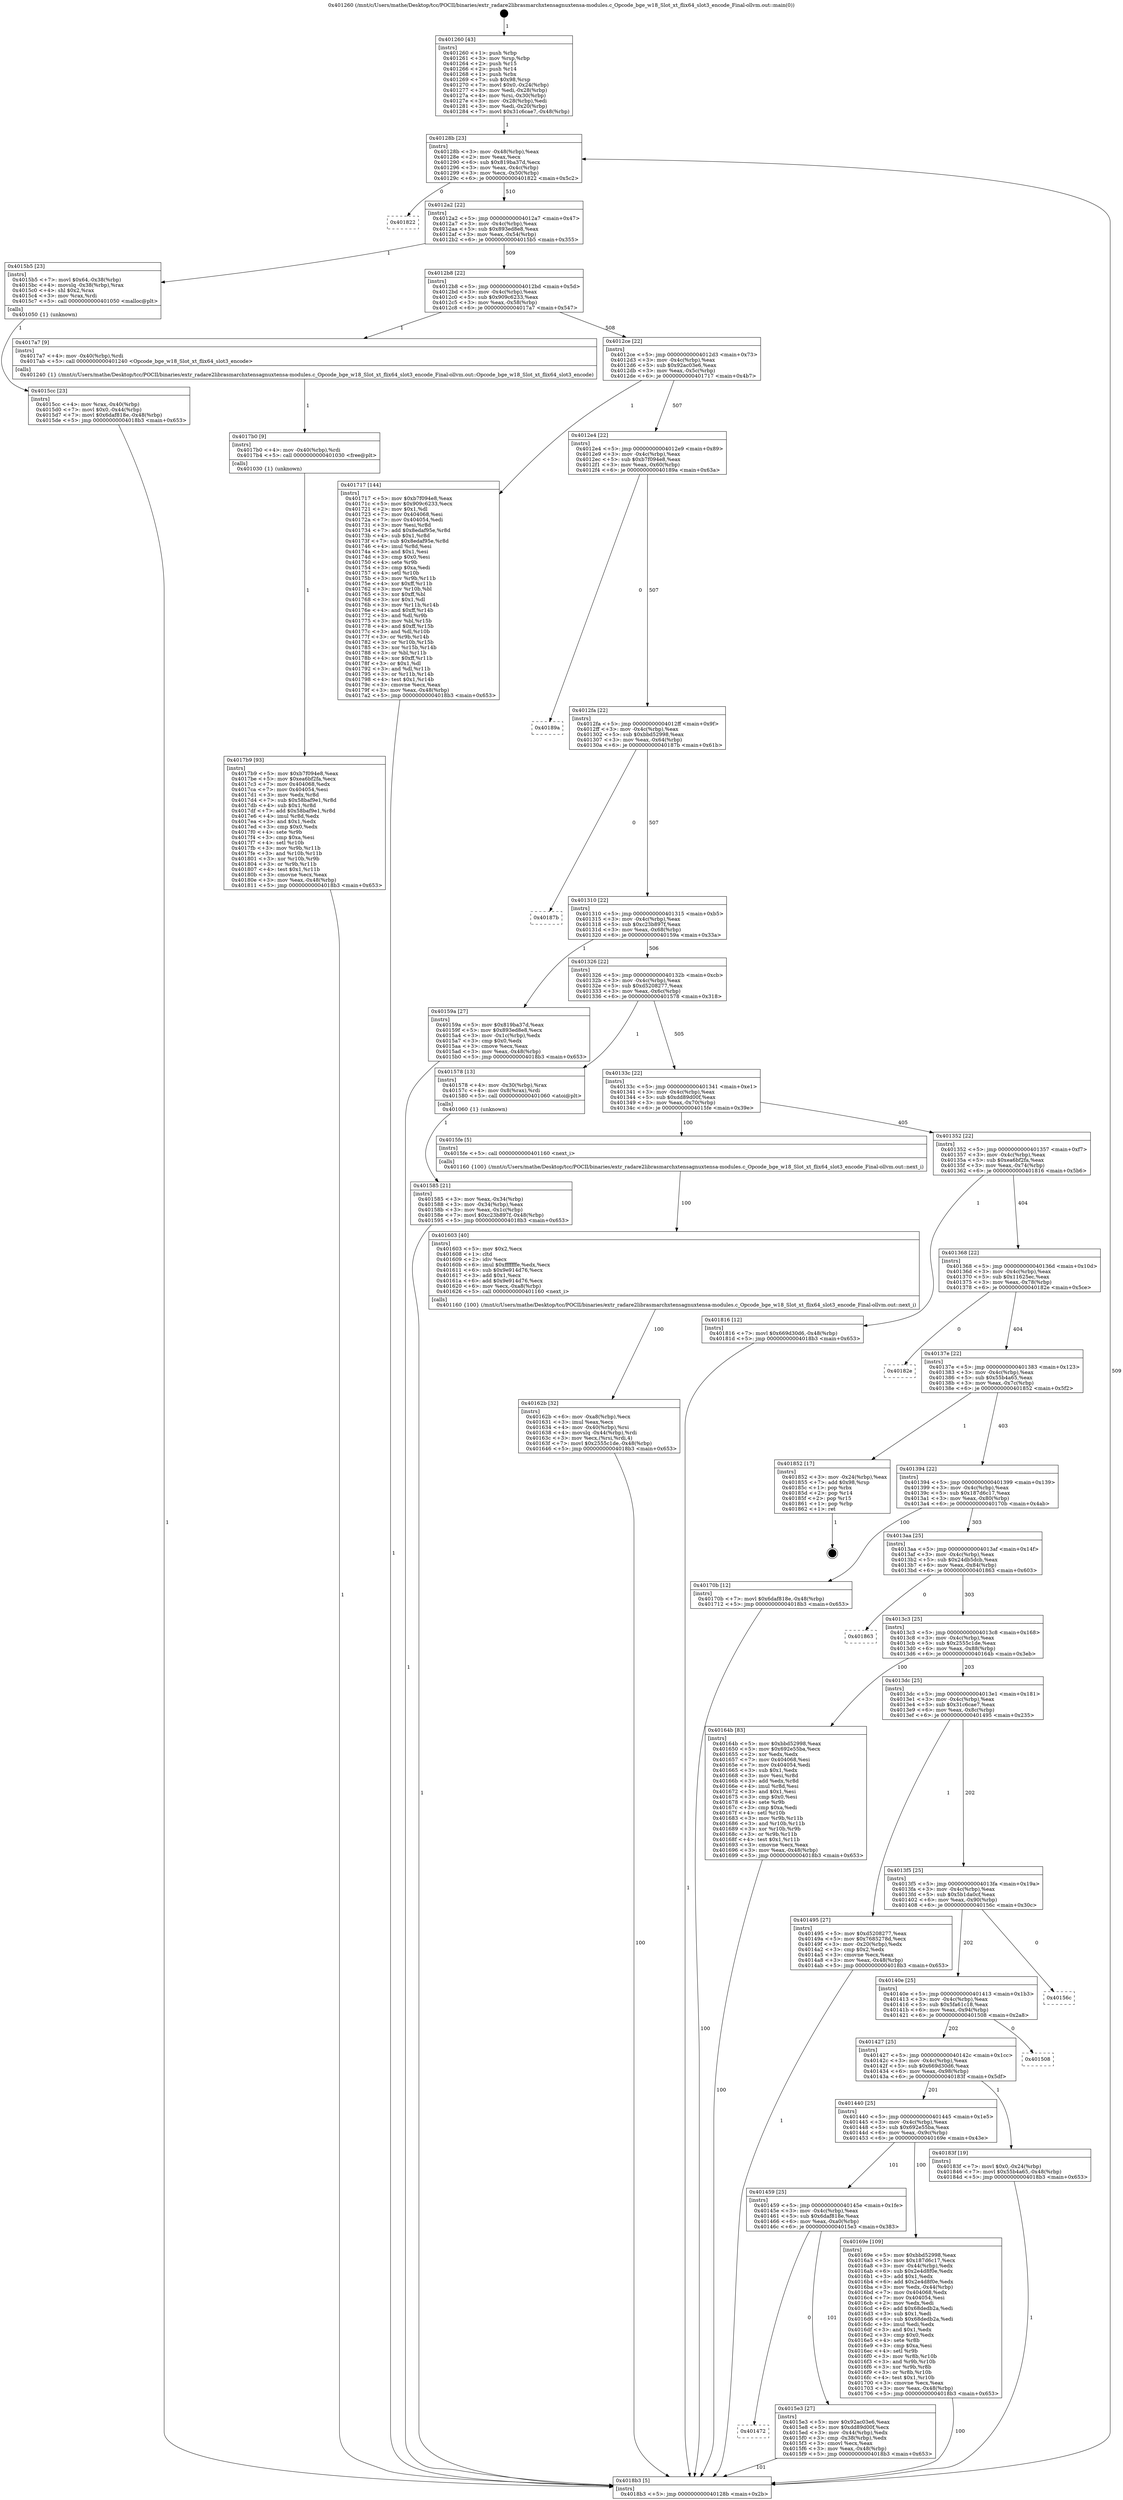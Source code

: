 digraph "0x401260" {
  label = "0x401260 (/mnt/c/Users/mathe/Desktop/tcc/POCII/binaries/extr_radare2librasmarchxtensagnuxtensa-modules.c_Opcode_bge_w18_Slot_xt_flix64_slot3_encode_Final-ollvm.out::main(0))"
  labelloc = "t"
  node[shape=record]

  Entry [label="",width=0.3,height=0.3,shape=circle,fillcolor=black,style=filled]
  "0x40128b" [label="{
     0x40128b [23]\l
     | [instrs]\l
     &nbsp;&nbsp;0x40128b \<+3\>: mov -0x48(%rbp),%eax\l
     &nbsp;&nbsp;0x40128e \<+2\>: mov %eax,%ecx\l
     &nbsp;&nbsp;0x401290 \<+6\>: sub $0x819ba37d,%ecx\l
     &nbsp;&nbsp;0x401296 \<+3\>: mov %eax,-0x4c(%rbp)\l
     &nbsp;&nbsp;0x401299 \<+3\>: mov %ecx,-0x50(%rbp)\l
     &nbsp;&nbsp;0x40129c \<+6\>: je 0000000000401822 \<main+0x5c2\>\l
  }"]
  "0x401822" [label="{
     0x401822\l
  }", style=dashed]
  "0x4012a2" [label="{
     0x4012a2 [22]\l
     | [instrs]\l
     &nbsp;&nbsp;0x4012a2 \<+5\>: jmp 00000000004012a7 \<main+0x47\>\l
     &nbsp;&nbsp;0x4012a7 \<+3\>: mov -0x4c(%rbp),%eax\l
     &nbsp;&nbsp;0x4012aa \<+5\>: sub $0x893ed8e8,%eax\l
     &nbsp;&nbsp;0x4012af \<+3\>: mov %eax,-0x54(%rbp)\l
     &nbsp;&nbsp;0x4012b2 \<+6\>: je 00000000004015b5 \<main+0x355\>\l
  }"]
  Exit [label="",width=0.3,height=0.3,shape=circle,fillcolor=black,style=filled,peripheries=2]
  "0x4015b5" [label="{
     0x4015b5 [23]\l
     | [instrs]\l
     &nbsp;&nbsp;0x4015b5 \<+7\>: movl $0x64,-0x38(%rbp)\l
     &nbsp;&nbsp;0x4015bc \<+4\>: movslq -0x38(%rbp),%rax\l
     &nbsp;&nbsp;0x4015c0 \<+4\>: shl $0x2,%rax\l
     &nbsp;&nbsp;0x4015c4 \<+3\>: mov %rax,%rdi\l
     &nbsp;&nbsp;0x4015c7 \<+5\>: call 0000000000401050 \<malloc@plt\>\l
     | [calls]\l
     &nbsp;&nbsp;0x401050 \{1\} (unknown)\l
  }"]
  "0x4012b8" [label="{
     0x4012b8 [22]\l
     | [instrs]\l
     &nbsp;&nbsp;0x4012b8 \<+5\>: jmp 00000000004012bd \<main+0x5d\>\l
     &nbsp;&nbsp;0x4012bd \<+3\>: mov -0x4c(%rbp),%eax\l
     &nbsp;&nbsp;0x4012c0 \<+5\>: sub $0x909c6233,%eax\l
     &nbsp;&nbsp;0x4012c5 \<+3\>: mov %eax,-0x58(%rbp)\l
     &nbsp;&nbsp;0x4012c8 \<+6\>: je 00000000004017a7 \<main+0x547\>\l
  }"]
  "0x4017b9" [label="{
     0x4017b9 [93]\l
     | [instrs]\l
     &nbsp;&nbsp;0x4017b9 \<+5\>: mov $0xb7f094e8,%eax\l
     &nbsp;&nbsp;0x4017be \<+5\>: mov $0xea6bf2fa,%ecx\l
     &nbsp;&nbsp;0x4017c3 \<+7\>: mov 0x404068,%edx\l
     &nbsp;&nbsp;0x4017ca \<+7\>: mov 0x404054,%esi\l
     &nbsp;&nbsp;0x4017d1 \<+3\>: mov %edx,%r8d\l
     &nbsp;&nbsp;0x4017d4 \<+7\>: sub $0x58baf9e1,%r8d\l
     &nbsp;&nbsp;0x4017db \<+4\>: sub $0x1,%r8d\l
     &nbsp;&nbsp;0x4017df \<+7\>: add $0x58baf9e1,%r8d\l
     &nbsp;&nbsp;0x4017e6 \<+4\>: imul %r8d,%edx\l
     &nbsp;&nbsp;0x4017ea \<+3\>: and $0x1,%edx\l
     &nbsp;&nbsp;0x4017ed \<+3\>: cmp $0x0,%edx\l
     &nbsp;&nbsp;0x4017f0 \<+4\>: sete %r9b\l
     &nbsp;&nbsp;0x4017f4 \<+3\>: cmp $0xa,%esi\l
     &nbsp;&nbsp;0x4017f7 \<+4\>: setl %r10b\l
     &nbsp;&nbsp;0x4017fb \<+3\>: mov %r9b,%r11b\l
     &nbsp;&nbsp;0x4017fe \<+3\>: and %r10b,%r11b\l
     &nbsp;&nbsp;0x401801 \<+3\>: xor %r10b,%r9b\l
     &nbsp;&nbsp;0x401804 \<+3\>: or %r9b,%r11b\l
     &nbsp;&nbsp;0x401807 \<+4\>: test $0x1,%r11b\l
     &nbsp;&nbsp;0x40180b \<+3\>: cmovne %ecx,%eax\l
     &nbsp;&nbsp;0x40180e \<+3\>: mov %eax,-0x48(%rbp)\l
     &nbsp;&nbsp;0x401811 \<+5\>: jmp 00000000004018b3 \<main+0x653\>\l
  }"]
  "0x4017a7" [label="{
     0x4017a7 [9]\l
     | [instrs]\l
     &nbsp;&nbsp;0x4017a7 \<+4\>: mov -0x40(%rbp),%rdi\l
     &nbsp;&nbsp;0x4017ab \<+5\>: call 0000000000401240 \<Opcode_bge_w18_Slot_xt_flix64_slot3_encode\>\l
     | [calls]\l
     &nbsp;&nbsp;0x401240 \{1\} (/mnt/c/Users/mathe/Desktop/tcc/POCII/binaries/extr_radare2librasmarchxtensagnuxtensa-modules.c_Opcode_bge_w18_Slot_xt_flix64_slot3_encode_Final-ollvm.out::Opcode_bge_w18_Slot_xt_flix64_slot3_encode)\l
  }"]
  "0x4012ce" [label="{
     0x4012ce [22]\l
     | [instrs]\l
     &nbsp;&nbsp;0x4012ce \<+5\>: jmp 00000000004012d3 \<main+0x73\>\l
     &nbsp;&nbsp;0x4012d3 \<+3\>: mov -0x4c(%rbp),%eax\l
     &nbsp;&nbsp;0x4012d6 \<+5\>: sub $0x92ac03e6,%eax\l
     &nbsp;&nbsp;0x4012db \<+3\>: mov %eax,-0x5c(%rbp)\l
     &nbsp;&nbsp;0x4012de \<+6\>: je 0000000000401717 \<main+0x4b7\>\l
  }"]
  "0x4017b0" [label="{
     0x4017b0 [9]\l
     | [instrs]\l
     &nbsp;&nbsp;0x4017b0 \<+4\>: mov -0x40(%rbp),%rdi\l
     &nbsp;&nbsp;0x4017b4 \<+5\>: call 0000000000401030 \<free@plt\>\l
     | [calls]\l
     &nbsp;&nbsp;0x401030 \{1\} (unknown)\l
  }"]
  "0x401717" [label="{
     0x401717 [144]\l
     | [instrs]\l
     &nbsp;&nbsp;0x401717 \<+5\>: mov $0xb7f094e8,%eax\l
     &nbsp;&nbsp;0x40171c \<+5\>: mov $0x909c6233,%ecx\l
     &nbsp;&nbsp;0x401721 \<+2\>: mov $0x1,%dl\l
     &nbsp;&nbsp;0x401723 \<+7\>: mov 0x404068,%esi\l
     &nbsp;&nbsp;0x40172a \<+7\>: mov 0x404054,%edi\l
     &nbsp;&nbsp;0x401731 \<+3\>: mov %esi,%r8d\l
     &nbsp;&nbsp;0x401734 \<+7\>: add $0x8edaf95e,%r8d\l
     &nbsp;&nbsp;0x40173b \<+4\>: sub $0x1,%r8d\l
     &nbsp;&nbsp;0x40173f \<+7\>: sub $0x8edaf95e,%r8d\l
     &nbsp;&nbsp;0x401746 \<+4\>: imul %r8d,%esi\l
     &nbsp;&nbsp;0x40174a \<+3\>: and $0x1,%esi\l
     &nbsp;&nbsp;0x40174d \<+3\>: cmp $0x0,%esi\l
     &nbsp;&nbsp;0x401750 \<+4\>: sete %r9b\l
     &nbsp;&nbsp;0x401754 \<+3\>: cmp $0xa,%edi\l
     &nbsp;&nbsp;0x401757 \<+4\>: setl %r10b\l
     &nbsp;&nbsp;0x40175b \<+3\>: mov %r9b,%r11b\l
     &nbsp;&nbsp;0x40175e \<+4\>: xor $0xff,%r11b\l
     &nbsp;&nbsp;0x401762 \<+3\>: mov %r10b,%bl\l
     &nbsp;&nbsp;0x401765 \<+3\>: xor $0xff,%bl\l
     &nbsp;&nbsp;0x401768 \<+3\>: xor $0x1,%dl\l
     &nbsp;&nbsp;0x40176b \<+3\>: mov %r11b,%r14b\l
     &nbsp;&nbsp;0x40176e \<+4\>: and $0xff,%r14b\l
     &nbsp;&nbsp;0x401772 \<+3\>: and %dl,%r9b\l
     &nbsp;&nbsp;0x401775 \<+3\>: mov %bl,%r15b\l
     &nbsp;&nbsp;0x401778 \<+4\>: and $0xff,%r15b\l
     &nbsp;&nbsp;0x40177c \<+3\>: and %dl,%r10b\l
     &nbsp;&nbsp;0x40177f \<+3\>: or %r9b,%r14b\l
     &nbsp;&nbsp;0x401782 \<+3\>: or %r10b,%r15b\l
     &nbsp;&nbsp;0x401785 \<+3\>: xor %r15b,%r14b\l
     &nbsp;&nbsp;0x401788 \<+3\>: or %bl,%r11b\l
     &nbsp;&nbsp;0x40178b \<+4\>: xor $0xff,%r11b\l
     &nbsp;&nbsp;0x40178f \<+3\>: or $0x1,%dl\l
     &nbsp;&nbsp;0x401792 \<+3\>: and %dl,%r11b\l
     &nbsp;&nbsp;0x401795 \<+3\>: or %r11b,%r14b\l
     &nbsp;&nbsp;0x401798 \<+4\>: test $0x1,%r14b\l
     &nbsp;&nbsp;0x40179c \<+3\>: cmovne %ecx,%eax\l
     &nbsp;&nbsp;0x40179f \<+3\>: mov %eax,-0x48(%rbp)\l
     &nbsp;&nbsp;0x4017a2 \<+5\>: jmp 00000000004018b3 \<main+0x653\>\l
  }"]
  "0x4012e4" [label="{
     0x4012e4 [22]\l
     | [instrs]\l
     &nbsp;&nbsp;0x4012e4 \<+5\>: jmp 00000000004012e9 \<main+0x89\>\l
     &nbsp;&nbsp;0x4012e9 \<+3\>: mov -0x4c(%rbp),%eax\l
     &nbsp;&nbsp;0x4012ec \<+5\>: sub $0xb7f094e8,%eax\l
     &nbsp;&nbsp;0x4012f1 \<+3\>: mov %eax,-0x60(%rbp)\l
     &nbsp;&nbsp;0x4012f4 \<+6\>: je 000000000040189a \<main+0x63a\>\l
  }"]
  "0x40162b" [label="{
     0x40162b [32]\l
     | [instrs]\l
     &nbsp;&nbsp;0x40162b \<+6\>: mov -0xa8(%rbp),%ecx\l
     &nbsp;&nbsp;0x401631 \<+3\>: imul %eax,%ecx\l
     &nbsp;&nbsp;0x401634 \<+4\>: mov -0x40(%rbp),%rsi\l
     &nbsp;&nbsp;0x401638 \<+4\>: movslq -0x44(%rbp),%rdi\l
     &nbsp;&nbsp;0x40163c \<+3\>: mov %ecx,(%rsi,%rdi,4)\l
     &nbsp;&nbsp;0x40163f \<+7\>: movl $0x2555c1de,-0x48(%rbp)\l
     &nbsp;&nbsp;0x401646 \<+5\>: jmp 00000000004018b3 \<main+0x653\>\l
  }"]
  "0x40189a" [label="{
     0x40189a\l
  }", style=dashed]
  "0x4012fa" [label="{
     0x4012fa [22]\l
     | [instrs]\l
     &nbsp;&nbsp;0x4012fa \<+5\>: jmp 00000000004012ff \<main+0x9f\>\l
     &nbsp;&nbsp;0x4012ff \<+3\>: mov -0x4c(%rbp),%eax\l
     &nbsp;&nbsp;0x401302 \<+5\>: sub $0xbbd52998,%eax\l
     &nbsp;&nbsp;0x401307 \<+3\>: mov %eax,-0x64(%rbp)\l
     &nbsp;&nbsp;0x40130a \<+6\>: je 000000000040187b \<main+0x61b\>\l
  }"]
  "0x401603" [label="{
     0x401603 [40]\l
     | [instrs]\l
     &nbsp;&nbsp;0x401603 \<+5\>: mov $0x2,%ecx\l
     &nbsp;&nbsp;0x401608 \<+1\>: cltd\l
     &nbsp;&nbsp;0x401609 \<+2\>: idiv %ecx\l
     &nbsp;&nbsp;0x40160b \<+6\>: imul $0xfffffffe,%edx,%ecx\l
     &nbsp;&nbsp;0x401611 \<+6\>: sub $0x9e914d76,%ecx\l
     &nbsp;&nbsp;0x401617 \<+3\>: add $0x1,%ecx\l
     &nbsp;&nbsp;0x40161a \<+6\>: add $0x9e914d76,%ecx\l
     &nbsp;&nbsp;0x401620 \<+6\>: mov %ecx,-0xa8(%rbp)\l
     &nbsp;&nbsp;0x401626 \<+5\>: call 0000000000401160 \<next_i\>\l
     | [calls]\l
     &nbsp;&nbsp;0x401160 \{100\} (/mnt/c/Users/mathe/Desktop/tcc/POCII/binaries/extr_radare2librasmarchxtensagnuxtensa-modules.c_Opcode_bge_w18_Slot_xt_flix64_slot3_encode_Final-ollvm.out::next_i)\l
  }"]
  "0x40187b" [label="{
     0x40187b\l
  }", style=dashed]
  "0x401310" [label="{
     0x401310 [22]\l
     | [instrs]\l
     &nbsp;&nbsp;0x401310 \<+5\>: jmp 0000000000401315 \<main+0xb5\>\l
     &nbsp;&nbsp;0x401315 \<+3\>: mov -0x4c(%rbp),%eax\l
     &nbsp;&nbsp;0x401318 \<+5\>: sub $0xc23b897f,%eax\l
     &nbsp;&nbsp;0x40131d \<+3\>: mov %eax,-0x68(%rbp)\l
     &nbsp;&nbsp;0x401320 \<+6\>: je 000000000040159a \<main+0x33a\>\l
  }"]
  "0x401472" [label="{
     0x401472\l
  }", style=dashed]
  "0x40159a" [label="{
     0x40159a [27]\l
     | [instrs]\l
     &nbsp;&nbsp;0x40159a \<+5\>: mov $0x819ba37d,%eax\l
     &nbsp;&nbsp;0x40159f \<+5\>: mov $0x893ed8e8,%ecx\l
     &nbsp;&nbsp;0x4015a4 \<+3\>: mov -0x1c(%rbp),%edx\l
     &nbsp;&nbsp;0x4015a7 \<+3\>: cmp $0x0,%edx\l
     &nbsp;&nbsp;0x4015aa \<+3\>: cmove %ecx,%eax\l
     &nbsp;&nbsp;0x4015ad \<+3\>: mov %eax,-0x48(%rbp)\l
     &nbsp;&nbsp;0x4015b0 \<+5\>: jmp 00000000004018b3 \<main+0x653\>\l
  }"]
  "0x401326" [label="{
     0x401326 [22]\l
     | [instrs]\l
     &nbsp;&nbsp;0x401326 \<+5\>: jmp 000000000040132b \<main+0xcb\>\l
     &nbsp;&nbsp;0x40132b \<+3\>: mov -0x4c(%rbp),%eax\l
     &nbsp;&nbsp;0x40132e \<+5\>: sub $0xd5208277,%eax\l
     &nbsp;&nbsp;0x401333 \<+3\>: mov %eax,-0x6c(%rbp)\l
     &nbsp;&nbsp;0x401336 \<+6\>: je 0000000000401578 \<main+0x318\>\l
  }"]
  "0x4015e3" [label="{
     0x4015e3 [27]\l
     | [instrs]\l
     &nbsp;&nbsp;0x4015e3 \<+5\>: mov $0x92ac03e6,%eax\l
     &nbsp;&nbsp;0x4015e8 \<+5\>: mov $0xdd89d00f,%ecx\l
     &nbsp;&nbsp;0x4015ed \<+3\>: mov -0x44(%rbp),%edx\l
     &nbsp;&nbsp;0x4015f0 \<+3\>: cmp -0x38(%rbp),%edx\l
     &nbsp;&nbsp;0x4015f3 \<+3\>: cmovl %ecx,%eax\l
     &nbsp;&nbsp;0x4015f6 \<+3\>: mov %eax,-0x48(%rbp)\l
     &nbsp;&nbsp;0x4015f9 \<+5\>: jmp 00000000004018b3 \<main+0x653\>\l
  }"]
  "0x401578" [label="{
     0x401578 [13]\l
     | [instrs]\l
     &nbsp;&nbsp;0x401578 \<+4\>: mov -0x30(%rbp),%rax\l
     &nbsp;&nbsp;0x40157c \<+4\>: mov 0x8(%rax),%rdi\l
     &nbsp;&nbsp;0x401580 \<+5\>: call 0000000000401060 \<atoi@plt\>\l
     | [calls]\l
     &nbsp;&nbsp;0x401060 \{1\} (unknown)\l
  }"]
  "0x40133c" [label="{
     0x40133c [22]\l
     | [instrs]\l
     &nbsp;&nbsp;0x40133c \<+5\>: jmp 0000000000401341 \<main+0xe1\>\l
     &nbsp;&nbsp;0x401341 \<+3\>: mov -0x4c(%rbp),%eax\l
     &nbsp;&nbsp;0x401344 \<+5\>: sub $0xdd89d00f,%eax\l
     &nbsp;&nbsp;0x401349 \<+3\>: mov %eax,-0x70(%rbp)\l
     &nbsp;&nbsp;0x40134c \<+6\>: je 00000000004015fe \<main+0x39e\>\l
  }"]
  "0x401459" [label="{
     0x401459 [25]\l
     | [instrs]\l
     &nbsp;&nbsp;0x401459 \<+5\>: jmp 000000000040145e \<main+0x1fe\>\l
     &nbsp;&nbsp;0x40145e \<+3\>: mov -0x4c(%rbp),%eax\l
     &nbsp;&nbsp;0x401461 \<+5\>: sub $0x6daf818e,%eax\l
     &nbsp;&nbsp;0x401466 \<+6\>: mov %eax,-0xa0(%rbp)\l
     &nbsp;&nbsp;0x40146c \<+6\>: je 00000000004015e3 \<main+0x383\>\l
  }"]
  "0x4015fe" [label="{
     0x4015fe [5]\l
     | [instrs]\l
     &nbsp;&nbsp;0x4015fe \<+5\>: call 0000000000401160 \<next_i\>\l
     | [calls]\l
     &nbsp;&nbsp;0x401160 \{100\} (/mnt/c/Users/mathe/Desktop/tcc/POCII/binaries/extr_radare2librasmarchxtensagnuxtensa-modules.c_Opcode_bge_w18_Slot_xt_flix64_slot3_encode_Final-ollvm.out::next_i)\l
  }"]
  "0x401352" [label="{
     0x401352 [22]\l
     | [instrs]\l
     &nbsp;&nbsp;0x401352 \<+5\>: jmp 0000000000401357 \<main+0xf7\>\l
     &nbsp;&nbsp;0x401357 \<+3\>: mov -0x4c(%rbp),%eax\l
     &nbsp;&nbsp;0x40135a \<+5\>: sub $0xea6bf2fa,%eax\l
     &nbsp;&nbsp;0x40135f \<+3\>: mov %eax,-0x74(%rbp)\l
     &nbsp;&nbsp;0x401362 \<+6\>: je 0000000000401816 \<main+0x5b6\>\l
  }"]
  "0x40169e" [label="{
     0x40169e [109]\l
     | [instrs]\l
     &nbsp;&nbsp;0x40169e \<+5\>: mov $0xbbd52998,%eax\l
     &nbsp;&nbsp;0x4016a3 \<+5\>: mov $0x187d6c17,%ecx\l
     &nbsp;&nbsp;0x4016a8 \<+3\>: mov -0x44(%rbp),%edx\l
     &nbsp;&nbsp;0x4016ab \<+6\>: sub $0x2e4d8f0e,%edx\l
     &nbsp;&nbsp;0x4016b1 \<+3\>: add $0x1,%edx\l
     &nbsp;&nbsp;0x4016b4 \<+6\>: add $0x2e4d8f0e,%edx\l
     &nbsp;&nbsp;0x4016ba \<+3\>: mov %edx,-0x44(%rbp)\l
     &nbsp;&nbsp;0x4016bd \<+7\>: mov 0x404068,%edx\l
     &nbsp;&nbsp;0x4016c4 \<+7\>: mov 0x404054,%esi\l
     &nbsp;&nbsp;0x4016cb \<+2\>: mov %edx,%edi\l
     &nbsp;&nbsp;0x4016cd \<+6\>: add $0x68dedb2a,%edi\l
     &nbsp;&nbsp;0x4016d3 \<+3\>: sub $0x1,%edi\l
     &nbsp;&nbsp;0x4016d6 \<+6\>: sub $0x68dedb2a,%edi\l
     &nbsp;&nbsp;0x4016dc \<+3\>: imul %edi,%edx\l
     &nbsp;&nbsp;0x4016df \<+3\>: and $0x1,%edx\l
     &nbsp;&nbsp;0x4016e2 \<+3\>: cmp $0x0,%edx\l
     &nbsp;&nbsp;0x4016e5 \<+4\>: sete %r8b\l
     &nbsp;&nbsp;0x4016e9 \<+3\>: cmp $0xa,%esi\l
     &nbsp;&nbsp;0x4016ec \<+4\>: setl %r9b\l
     &nbsp;&nbsp;0x4016f0 \<+3\>: mov %r8b,%r10b\l
     &nbsp;&nbsp;0x4016f3 \<+3\>: and %r9b,%r10b\l
     &nbsp;&nbsp;0x4016f6 \<+3\>: xor %r9b,%r8b\l
     &nbsp;&nbsp;0x4016f9 \<+3\>: or %r8b,%r10b\l
     &nbsp;&nbsp;0x4016fc \<+4\>: test $0x1,%r10b\l
     &nbsp;&nbsp;0x401700 \<+3\>: cmovne %ecx,%eax\l
     &nbsp;&nbsp;0x401703 \<+3\>: mov %eax,-0x48(%rbp)\l
     &nbsp;&nbsp;0x401706 \<+5\>: jmp 00000000004018b3 \<main+0x653\>\l
  }"]
  "0x401816" [label="{
     0x401816 [12]\l
     | [instrs]\l
     &nbsp;&nbsp;0x401816 \<+7\>: movl $0x669d30d6,-0x48(%rbp)\l
     &nbsp;&nbsp;0x40181d \<+5\>: jmp 00000000004018b3 \<main+0x653\>\l
  }"]
  "0x401368" [label="{
     0x401368 [22]\l
     | [instrs]\l
     &nbsp;&nbsp;0x401368 \<+5\>: jmp 000000000040136d \<main+0x10d\>\l
     &nbsp;&nbsp;0x40136d \<+3\>: mov -0x4c(%rbp),%eax\l
     &nbsp;&nbsp;0x401370 \<+5\>: sub $0x11625ec,%eax\l
     &nbsp;&nbsp;0x401375 \<+3\>: mov %eax,-0x78(%rbp)\l
     &nbsp;&nbsp;0x401378 \<+6\>: je 000000000040182e \<main+0x5ce\>\l
  }"]
  "0x401440" [label="{
     0x401440 [25]\l
     | [instrs]\l
     &nbsp;&nbsp;0x401440 \<+5\>: jmp 0000000000401445 \<main+0x1e5\>\l
     &nbsp;&nbsp;0x401445 \<+3\>: mov -0x4c(%rbp),%eax\l
     &nbsp;&nbsp;0x401448 \<+5\>: sub $0x692e55ba,%eax\l
     &nbsp;&nbsp;0x40144d \<+6\>: mov %eax,-0x9c(%rbp)\l
     &nbsp;&nbsp;0x401453 \<+6\>: je 000000000040169e \<main+0x43e\>\l
  }"]
  "0x40182e" [label="{
     0x40182e\l
  }", style=dashed]
  "0x40137e" [label="{
     0x40137e [22]\l
     | [instrs]\l
     &nbsp;&nbsp;0x40137e \<+5\>: jmp 0000000000401383 \<main+0x123\>\l
     &nbsp;&nbsp;0x401383 \<+3\>: mov -0x4c(%rbp),%eax\l
     &nbsp;&nbsp;0x401386 \<+5\>: sub $0x55b4a65,%eax\l
     &nbsp;&nbsp;0x40138b \<+3\>: mov %eax,-0x7c(%rbp)\l
     &nbsp;&nbsp;0x40138e \<+6\>: je 0000000000401852 \<main+0x5f2\>\l
  }"]
  "0x40183f" [label="{
     0x40183f [19]\l
     | [instrs]\l
     &nbsp;&nbsp;0x40183f \<+7\>: movl $0x0,-0x24(%rbp)\l
     &nbsp;&nbsp;0x401846 \<+7\>: movl $0x55b4a65,-0x48(%rbp)\l
     &nbsp;&nbsp;0x40184d \<+5\>: jmp 00000000004018b3 \<main+0x653\>\l
  }"]
  "0x401852" [label="{
     0x401852 [17]\l
     | [instrs]\l
     &nbsp;&nbsp;0x401852 \<+3\>: mov -0x24(%rbp),%eax\l
     &nbsp;&nbsp;0x401855 \<+7\>: add $0x98,%rsp\l
     &nbsp;&nbsp;0x40185c \<+1\>: pop %rbx\l
     &nbsp;&nbsp;0x40185d \<+2\>: pop %r14\l
     &nbsp;&nbsp;0x40185f \<+2\>: pop %r15\l
     &nbsp;&nbsp;0x401861 \<+1\>: pop %rbp\l
     &nbsp;&nbsp;0x401862 \<+1\>: ret\l
  }"]
  "0x401394" [label="{
     0x401394 [22]\l
     | [instrs]\l
     &nbsp;&nbsp;0x401394 \<+5\>: jmp 0000000000401399 \<main+0x139\>\l
     &nbsp;&nbsp;0x401399 \<+3\>: mov -0x4c(%rbp),%eax\l
     &nbsp;&nbsp;0x40139c \<+5\>: sub $0x187d6c17,%eax\l
     &nbsp;&nbsp;0x4013a1 \<+3\>: mov %eax,-0x80(%rbp)\l
     &nbsp;&nbsp;0x4013a4 \<+6\>: je 000000000040170b \<main+0x4ab\>\l
  }"]
  "0x401427" [label="{
     0x401427 [25]\l
     | [instrs]\l
     &nbsp;&nbsp;0x401427 \<+5\>: jmp 000000000040142c \<main+0x1cc\>\l
     &nbsp;&nbsp;0x40142c \<+3\>: mov -0x4c(%rbp),%eax\l
     &nbsp;&nbsp;0x40142f \<+5\>: sub $0x669d30d6,%eax\l
     &nbsp;&nbsp;0x401434 \<+6\>: mov %eax,-0x98(%rbp)\l
     &nbsp;&nbsp;0x40143a \<+6\>: je 000000000040183f \<main+0x5df\>\l
  }"]
  "0x40170b" [label="{
     0x40170b [12]\l
     | [instrs]\l
     &nbsp;&nbsp;0x40170b \<+7\>: movl $0x6daf818e,-0x48(%rbp)\l
     &nbsp;&nbsp;0x401712 \<+5\>: jmp 00000000004018b3 \<main+0x653\>\l
  }"]
  "0x4013aa" [label="{
     0x4013aa [25]\l
     | [instrs]\l
     &nbsp;&nbsp;0x4013aa \<+5\>: jmp 00000000004013af \<main+0x14f\>\l
     &nbsp;&nbsp;0x4013af \<+3\>: mov -0x4c(%rbp),%eax\l
     &nbsp;&nbsp;0x4013b2 \<+5\>: sub $0x24db5dcb,%eax\l
     &nbsp;&nbsp;0x4013b7 \<+6\>: mov %eax,-0x84(%rbp)\l
     &nbsp;&nbsp;0x4013bd \<+6\>: je 0000000000401863 \<main+0x603\>\l
  }"]
  "0x401508" [label="{
     0x401508\l
  }", style=dashed]
  "0x401863" [label="{
     0x401863\l
  }", style=dashed]
  "0x4013c3" [label="{
     0x4013c3 [25]\l
     | [instrs]\l
     &nbsp;&nbsp;0x4013c3 \<+5\>: jmp 00000000004013c8 \<main+0x168\>\l
     &nbsp;&nbsp;0x4013c8 \<+3\>: mov -0x4c(%rbp),%eax\l
     &nbsp;&nbsp;0x4013cb \<+5\>: sub $0x2555c1de,%eax\l
     &nbsp;&nbsp;0x4013d0 \<+6\>: mov %eax,-0x88(%rbp)\l
     &nbsp;&nbsp;0x4013d6 \<+6\>: je 000000000040164b \<main+0x3eb\>\l
  }"]
  "0x40140e" [label="{
     0x40140e [25]\l
     | [instrs]\l
     &nbsp;&nbsp;0x40140e \<+5\>: jmp 0000000000401413 \<main+0x1b3\>\l
     &nbsp;&nbsp;0x401413 \<+3\>: mov -0x4c(%rbp),%eax\l
     &nbsp;&nbsp;0x401416 \<+5\>: sub $0x5fa61c18,%eax\l
     &nbsp;&nbsp;0x40141b \<+6\>: mov %eax,-0x94(%rbp)\l
     &nbsp;&nbsp;0x401421 \<+6\>: je 0000000000401508 \<main+0x2a8\>\l
  }"]
  "0x40164b" [label="{
     0x40164b [83]\l
     | [instrs]\l
     &nbsp;&nbsp;0x40164b \<+5\>: mov $0xbbd52998,%eax\l
     &nbsp;&nbsp;0x401650 \<+5\>: mov $0x692e55ba,%ecx\l
     &nbsp;&nbsp;0x401655 \<+2\>: xor %edx,%edx\l
     &nbsp;&nbsp;0x401657 \<+7\>: mov 0x404068,%esi\l
     &nbsp;&nbsp;0x40165e \<+7\>: mov 0x404054,%edi\l
     &nbsp;&nbsp;0x401665 \<+3\>: sub $0x1,%edx\l
     &nbsp;&nbsp;0x401668 \<+3\>: mov %esi,%r8d\l
     &nbsp;&nbsp;0x40166b \<+3\>: add %edx,%r8d\l
     &nbsp;&nbsp;0x40166e \<+4\>: imul %r8d,%esi\l
     &nbsp;&nbsp;0x401672 \<+3\>: and $0x1,%esi\l
     &nbsp;&nbsp;0x401675 \<+3\>: cmp $0x0,%esi\l
     &nbsp;&nbsp;0x401678 \<+4\>: sete %r9b\l
     &nbsp;&nbsp;0x40167c \<+3\>: cmp $0xa,%edi\l
     &nbsp;&nbsp;0x40167f \<+4\>: setl %r10b\l
     &nbsp;&nbsp;0x401683 \<+3\>: mov %r9b,%r11b\l
     &nbsp;&nbsp;0x401686 \<+3\>: and %r10b,%r11b\l
     &nbsp;&nbsp;0x401689 \<+3\>: xor %r10b,%r9b\l
     &nbsp;&nbsp;0x40168c \<+3\>: or %r9b,%r11b\l
     &nbsp;&nbsp;0x40168f \<+4\>: test $0x1,%r11b\l
     &nbsp;&nbsp;0x401693 \<+3\>: cmovne %ecx,%eax\l
     &nbsp;&nbsp;0x401696 \<+3\>: mov %eax,-0x48(%rbp)\l
     &nbsp;&nbsp;0x401699 \<+5\>: jmp 00000000004018b3 \<main+0x653\>\l
  }"]
  "0x4013dc" [label="{
     0x4013dc [25]\l
     | [instrs]\l
     &nbsp;&nbsp;0x4013dc \<+5\>: jmp 00000000004013e1 \<main+0x181\>\l
     &nbsp;&nbsp;0x4013e1 \<+3\>: mov -0x4c(%rbp),%eax\l
     &nbsp;&nbsp;0x4013e4 \<+5\>: sub $0x31c6cae7,%eax\l
     &nbsp;&nbsp;0x4013e9 \<+6\>: mov %eax,-0x8c(%rbp)\l
     &nbsp;&nbsp;0x4013ef \<+6\>: je 0000000000401495 \<main+0x235\>\l
  }"]
  "0x40156c" [label="{
     0x40156c\l
  }", style=dashed]
  "0x401495" [label="{
     0x401495 [27]\l
     | [instrs]\l
     &nbsp;&nbsp;0x401495 \<+5\>: mov $0xd5208277,%eax\l
     &nbsp;&nbsp;0x40149a \<+5\>: mov $0x7685278d,%ecx\l
     &nbsp;&nbsp;0x40149f \<+3\>: mov -0x20(%rbp),%edx\l
     &nbsp;&nbsp;0x4014a2 \<+3\>: cmp $0x2,%edx\l
     &nbsp;&nbsp;0x4014a5 \<+3\>: cmovne %ecx,%eax\l
     &nbsp;&nbsp;0x4014a8 \<+3\>: mov %eax,-0x48(%rbp)\l
     &nbsp;&nbsp;0x4014ab \<+5\>: jmp 00000000004018b3 \<main+0x653\>\l
  }"]
  "0x4013f5" [label="{
     0x4013f5 [25]\l
     | [instrs]\l
     &nbsp;&nbsp;0x4013f5 \<+5\>: jmp 00000000004013fa \<main+0x19a\>\l
     &nbsp;&nbsp;0x4013fa \<+3\>: mov -0x4c(%rbp),%eax\l
     &nbsp;&nbsp;0x4013fd \<+5\>: sub $0x5b1da0cf,%eax\l
     &nbsp;&nbsp;0x401402 \<+6\>: mov %eax,-0x90(%rbp)\l
     &nbsp;&nbsp;0x401408 \<+6\>: je 000000000040156c \<main+0x30c\>\l
  }"]
  "0x4018b3" [label="{
     0x4018b3 [5]\l
     | [instrs]\l
     &nbsp;&nbsp;0x4018b3 \<+5\>: jmp 000000000040128b \<main+0x2b\>\l
  }"]
  "0x401260" [label="{
     0x401260 [43]\l
     | [instrs]\l
     &nbsp;&nbsp;0x401260 \<+1\>: push %rbp\l
     &nbsp;&nbsp;0x401261 \<+3\>: mov %rsp,%rbp\l
     &nbsp;&nbsp;0x401264 \<+2\>: push %r15\l
     &nbsp;&nbsp;0x401266 \<+2\>: push %r14\l
     &nbsp;&nbsp;0x401268 \<+1\>: push %rbx\l
     &nbsp;&nbsp;0x401269 \<+7\>: sub $0x98,%rsp\l
     &nbsp;&nbsp;0x401270 \<+7\>: movl $0x0,-0x24(%rbp)\l
     &nbsp;&nbsp;0x401277 \<+3\>: mov %edi,-0x28(%rbp)\l
     &nbsp;&nbsp;0x40127a \<+4\>: mov %rsi,-0x30(%rbp)\l
     &nbsp;&nbsp;0x40127e \<+3\>: mov -0x28(%rbp),%edi\l
     &nbsp;&nbsp;0x401281 \<+3\>: mov %edi,-0x20(%rbp)\l
     &nbsp;&nbsp;0x401284 \<+7\>: movl $0x31c6cae7,-0x48(%rbp)\l
  }"]
  "0x401585" [label="{
     0x401585 [21]\l
     | [instrs]\l
     &nbsp;&nbsp;0x401585 \<+3\>: mov %eax,-0x34(%rbp)\l
     &nbsp;&nbsp;0x401588 \<+3\>: mov -0x34(%rbp),%eax\l
     &nbsp;&nbsp;0x40158b \<+3\>: mov %eax,-0x1c(%rbp)\l
     &nbsp;&nbsp;0x40158e \<+7\>: movl $0xc23b897f,-0x48(%rbp)\l
     &nbsp;&nbsp;0x401595 \<+5\>: jmp 00000000004018b3 \<main+0x653\>\l
  }"]
  "0x4015cc" [label="{
     0x4015cc [23]\l
     | [instrs]\l
     &nbsp;&nbsp;0x4015cc \<+4\>: mov %rax,-0x40(%rbp)\l
     &nbsp;&nbsp;0x4015d0 \<+7\>: movl $0x0,-0x44(%rbp)\l
     &nbsp;&nbsp;0x4015d7 \<+7\>: movl $0x6daf818e,-0x48(%rbp)\l
     &nbsp;&nbsp;0x4015de \<+5\>: jmp 00000000004018b3 \<main+0x653\>\l
  }"]
  Entry -> "0x401260" [label=" 1"]
  "0x40128b" -> "0x401822" [label=" 0"]
  "0x40128b" -> "0x4012a2" [label=" 510"]
  "0x401852" -> Exit [label=" 1"]
  "0x4012a2" -> "0x4015b5" [label=" 1"]
  "0x4012a2" -> "0x4012b8" [label=" 509"]
  "0x40183f" -> "0x4018b3" [label=" 1"]
  "0x4012b8" -> "0x4017a7" [label=" 1"]
  "0x4012b8" -> "0x4012ce" [label=" 508"]
  "0x401816" -> "0x4018b3" [label=" 1"]
  "0x4012ce" -> "0x401717" [label=" 1"]
  "0x4012ce" -> "0x4012e4" [label=" 507"]
  "0x4017b9" -> "0x4018b3" [label=" 1"]
  "0x4012e4" -> "0x40189a" [label=" 0"]
  "0x4012e4" -> "0x4012fa" [label=" 507"]
  "0x4017b0" -> "0x4017b9" [label=" 1"]
  "0x4012fa" -> "0x40187b" [label=" 0"]
  "0x4012fa" -> "0x401310" [label=" 507"]
  "0x4017a7" -> "0x4017b0" [label=" 1"]
  "0x401310" -> "0x40159a" [label=" 1"]
  "0x401310" -> "0x401326" [label=" 506"]
  "0x401717" -> "0x4018b3" [label=" 1"]
  "0x401326" -> "0x401578" [label=" 1"]
  "0x401326" -> "0x40133c" [label=" 505"]
  "0x40170b" -> "0x4018b3" [label=" 100"]
  "0x40133c" -> "0x4015fe" [label=" 100"]
  "0x40133c" -> "0x401352" [label=" 405"]
  "0x40164b" -> "0x4018b3" [label=" 100"]
  "0x401352" -> "0x401816" [label=" 1"]
  "0x401352" -> "0x401368" [label=" 404"]
  "0x40162b" -> "0x4018b3" [label=" 100"]
  "0x401368" -> "0x40182e" [label=" 0"]
  "0x401368" -> "0x40137e" [label=" 404"]
  "0x4015fe" -> "0x401603" [label=" 100"]
  "0x40137e" -> "0x401852" [label=" 1"]
  "0x40137e" -> "0x401394" [label=" 403"]
  "0x4015e3" -> "0x4018b3" [label=" 101"]
  "0x401394" -> "0x40170b" [label=" 100"]
  "0x401394" -> "0x4013aa" [label=" 303"]
  "0x401459" -> "0x4015e3" [label=" 101"]
  "0x4013aa" -> "0x401863" [label=" 0"]
  "0x4013aa" -> "0x4013c3" [label=" 303"]
  "0x40169e" -> "0x4018b3" [label=" 100"]
  "0x4013c3" -> "0x40164b" [label=" 100"]
  "0x4013c3" -> "0x4013dc" [label=" 203"]
  "0x401440" -> "0x40169e" [label=" 100"]
  "0x4013dc" -> "0x401495" [label=" 1"]
  "0x4013dc" -> "0x4013f5" [label=" 202"]
  "0x401495" -> "0x4018b3" [label=" 1"]
  "0x401260" -> "0x40128b" [label=" 1"]
  "0x4018b3" -> "0x40128b" [label=" 509"]
  "0x401578" -> "0x401585" [label=" 1"]
  "0x401585" -> "0x4018b3" [label=" 1"]
  "0x40159a" -> "0x4018b3" [label=" 1"]
  "0x4015b5" -> "0x4015cc" [label=" 1"]
  "0x4015cc" -> "0x4018b3" [label=" 1"]
  "0x401603" -> "0x40162b" [label=" 100"]
  "0x4013f5" -> "0x40156c" [label=" 0"]
  "0x4013f5" -> "0x40140e" [label=" 202"]
  "0x401440" -> "0x401459" [label=" 101"]
  "0x40140e" -> "0x401508" [label=" 0"]
  "0x40140e" -> "0x401427" [label=" 202"]
  "0x401459" -> "0x401472" [label=" 0"]
  "0x401427" -> "0x40183f" [label=" 1"]
  "0x401427" -> "0x401440" [label=" 201"]
}
